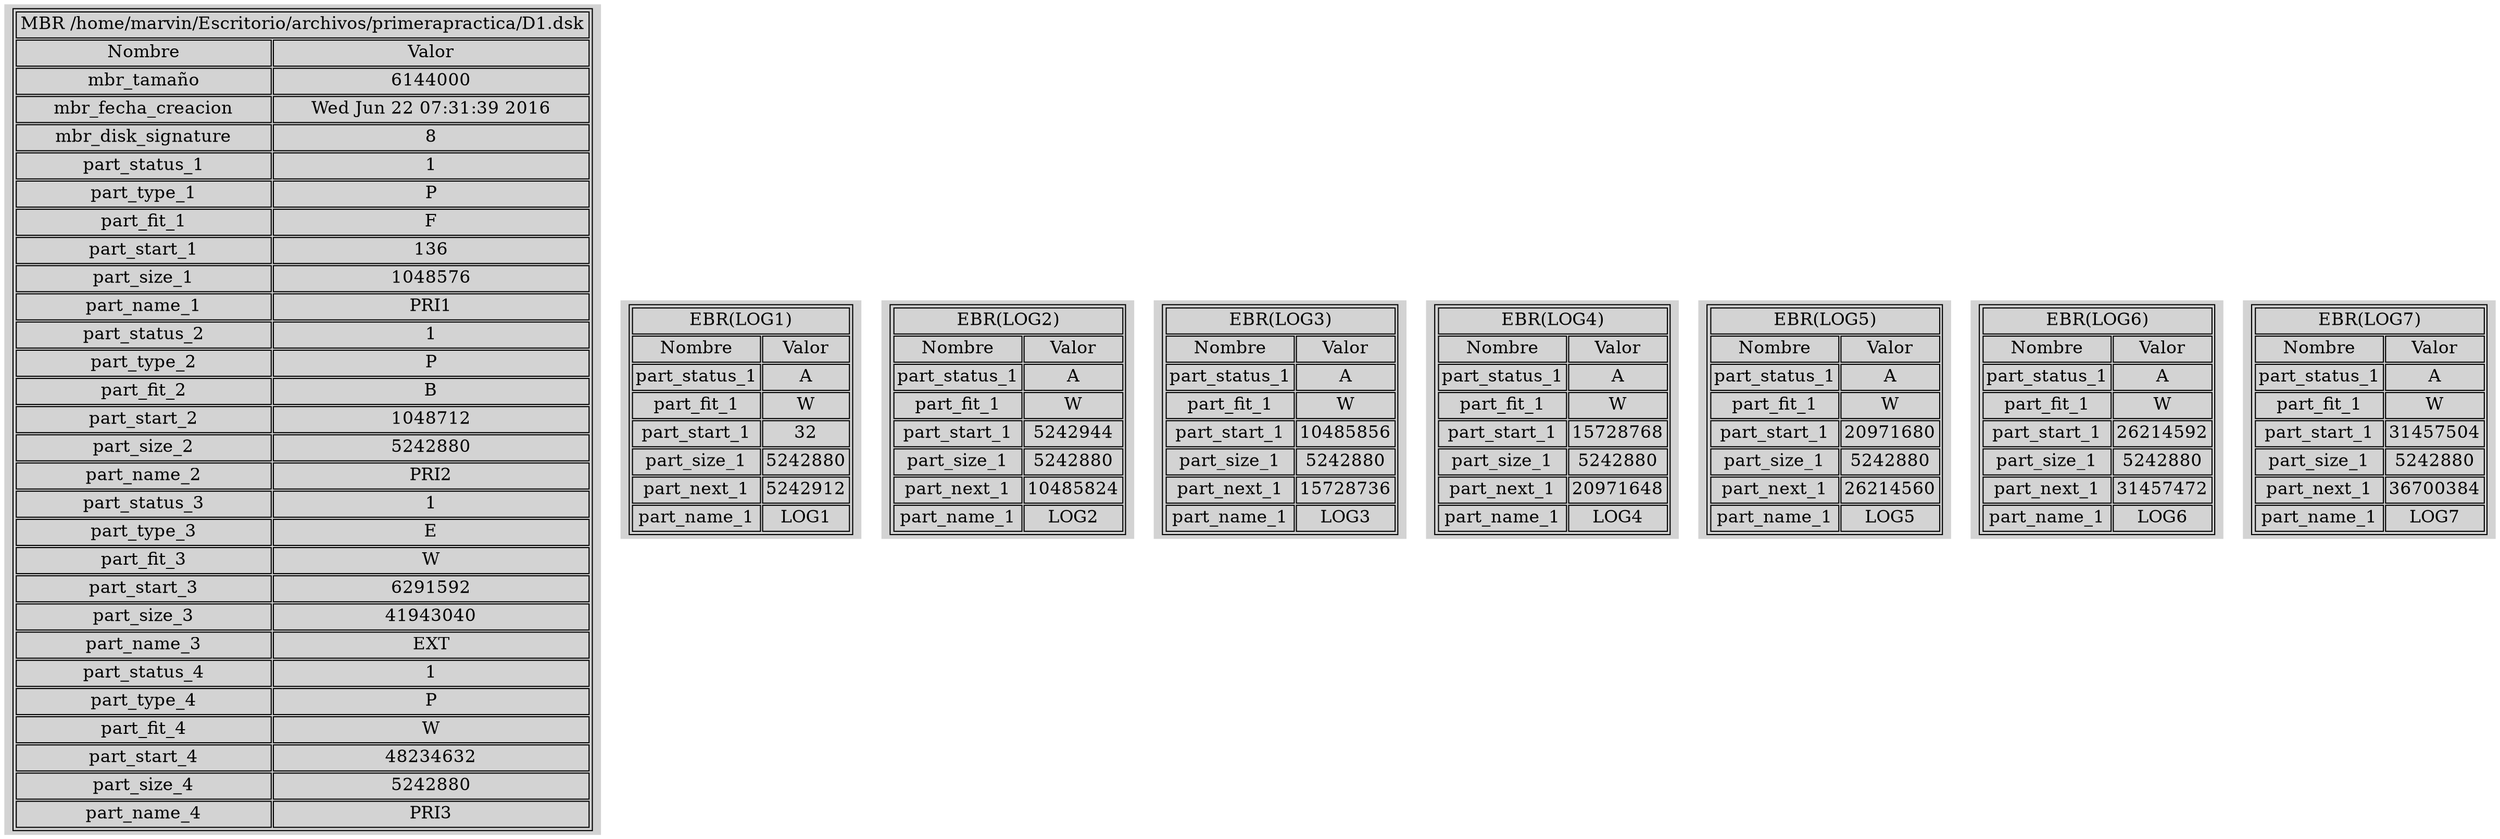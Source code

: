 digraph mbr {
 node [shape=plaintext]
 b [
      style=filled label=<
           <TABLE BORDER="1" CELLBORDER="1" CELLSPACING="2">
                 <TR>
                     <TD COLSPAN="2" ROWSPAN="1"><FONT POINT-SIZE="16">MBR /home/marvin/Escritorio/archivos/primerapractica/D1.dsk</FONT></TD>
                 </TR>
                 <TR>
                     <TD COLSPAN="1" ROWSPAN="1"><FONT POINT-SIZE="16">Nombre</FONT></TD>
                     <TD COLSPAN="1" ROWSPAN="1"><FONT POINT-SIZE="16">Valor</FONT></TD>
                 </TR>
                 <TR>
                     <TD COLSPAN="1" ROWSPAN="1"><FONT POINT-SIZE="16">mbr_tamaño</FONT></TD>
                     <TD COLSPAN="1" ROWSPAN="1"><FONT POINT-SIZE="16">6144000</FONT></TD>
                 </TR>
                 <TR>
                     <TD COLSPAN="1" ROWSPAN="1"><FONT POINT-SIZE="16">mbr_fecha_creacion</FONT></TD>
                     <TD COLSPAN="1" ROWSPAN="1"><FONT POINT-SIZE="16">Wed Jun 22 07:31:39 2016
</FONT></TD>
                 </TR>
                 <TR>
                     <TD COLSPAN="1" ROWSPAN="1"><FONT POINT-SIZE="16">mbr_disk_signature</FONT></TD>
                     <TD COLSPAN="1" ROWSPAN="1"><FONT POINT-SIZE="16">8</FONT></TD>
                 </TR>
                 <TR>
                     <TD COLSPAN="1" ROWSPAN="1"><FONT POINT-SIZE="16">part_status_1</FONT></TD>
                     <TD COLSPAN="1" ROWSPAN="1"><FONT POINT-SIZE="16">1</FONT></TD>
                 </TR>
                 <TR>
                     <TD COLSPAN="1" ROWSPAN="1"><FONT POINT-SIZE="16">part_type_1</FONT></TD>
                     <TD COLSPAN="1" ROWSPAN="1"><FONT POINT-SIZE="16">P</FONT></TD>
                 </TR>
                 <TR>
                     <TD COLSPAN="1" ROWSPAN="1"><FONT POINT-SIZE="16">part_fit_1</FONT></TD>
                     <TD COLSPAN="1" ROWSPAN="1"><FONT POINT-SIZE="16">F</FONT></TD>
                 </TR>
                 <TR>
                     <TD COLSPAN="1" ROWSPAN="1"><FONT POINT-SIZE="16">part_start_1</FONT></TD>
                     <TD COLSPAN="1" ROWSPAN="1"><FONT POINT-SIZE="16">136</FONT></TD>
                 </TR>
                 <TR>
                     <TD COLSPAN="1" ROWSPAN="1"><FONT POINT-SIZE="16">part_size_1</FONT></TD>
                     <TD COLSPAN="1" ROWSPAN="1"><FONT POINT-SIZE="16">1048576</FONT></TD>
                 </TR>
                 <TR>
                     <TD COLSPAN="1" ROWSPAN="1"><FONT POINT-SIZE="16">part_name_1</FONT></TD>
                     <TD COLSPAN="1" ROWSPAN="1"><FONT POINT-SIZE="16">PRI1</FONT></TD>
                 </TR>
                 <TR>
                     <TD COLSPAN="1" ROWSPAN="1"><FONT POINT-SIZE="16">part_status_2</FONT></TD>
                     <TD COLSPAN="1" ROWSPAN="1"><FONT POINT-SIZE="16">1</FONT></TD>
                 </TR>
                 <TR>
                     <TD COLSPAN="1" ROWSPAN="1"><FONT POINT-SIZE="16">part_type_2</FONT></TD>
                     <TD COLSPAN="1" ROWSPAN="1"><FONT POINT-SIZE="16">P</FONT></TD>
                 </TR>
                 <TR>
                     <TD COLSPAN="1" ROWSPAN="1"><FONT POINT-SIZE="16">part_fit_2</FONT></TD>
                     <TD COLSPAN="1" ROWSPAN="1"><FONT POINT-SIZE="16">B</FONT></TD>
                 </TR>
                 <TR>
                     <TD COLSPAN="1" ROWSPAN="1"><FONT POINT-SIZE="16">part_start_2</FONT></TD>
                     <TD COLSPAN="1" ROWSPAN="1"><FONT POINT-SIZE="16">1048712</FONT></TD>
                 </TR>
                 <TR>
                     <TD COLSPAN="1" ROWSPAN="1"><FONT POINT-SIZE="16">part_size_2</FONT></TD>
                     <TD COLSPAN="1" ROWSPAN="1"><FONT POINT-SIZE="16">5242880</FONT></TD>
                 </TR>
                 <TR>
                     <TD COLSPAN="1" ROWSPAN="1"><FONT POINT-SIZE="16">part_name_2</FONT></TD>
                     <TD COLSPAN="1" ROWSPAN="1"><FONT POINT-SIZE="16">PRI2</FONT></TD>
                 </TR>
                 <TR>
                     <TD COLSPAN="1" ROWSPAN="1"><FONT POINT-SIZE="16">part_status_3</FONT></TD>
                     <TD COLSPAN="1" ROWSPAN="1"><FONT POINT-SIZE="16">1</FONT></TD>
                 </TR>
                 <TR>
                     <TD COLSPAN="1" ROWSPAN="1"><FONT POINT-SIZE="16">part_type_3</FONT></TD>
                     <TD COLSPAN="1" ROWSPAN="1"><FONT POINT-SIZE="16">E</FONT></TD>
                 </TR>
                 <TR>
                     <TD COLSPAN="1" ROWSPAN="1"><FONT POINT-SIZE="16">part_fit_3</FONT></TD>
                     <TD COLSPAN="1" ROWSPAN="1"><FONT POINT-SIZE="16">W</FONT></TD>
                 </TR>
                 <TR>
                     <TD COLSPAN="1" ROWSPAN="1"><FONT POINT-SIZE="16">part_start_3</FONT></TD>
                     <TD COLSPAN="1" ROWSPAN="1"><FONT POINT-SIZE="16">6291592</FONT></TD>
                 </TR>
                 <TR>
                     <TD COLSPAN="1" ROWSPAN="1"><FONT POINT-SIZE="16">part_size_3</FONT></TD>
                     <TD COLSPAN="1" ROWSPAN="1"><FONT POINT-SIZE="16">41943040</FONT></TD>
                 </TR>
                 <TR>
                     <TD COLSPAN="1" ROWSPAN="1"><FONT POINT-SIZE="16">part_name_3</FONT></TD>
                     <TD COLSPAN="1" ROWSPAN="1"><FONT POINT-SIZE="16">EXT</FONT></TD>
                 </TR>
                 <TR>
                     <TD COLSPAN="1" ROWSPAN="1"><FONT POINT-SIZE="16">part_status_4</FONT></TD>
                     <TD COLSPAN="1" ROWSPAN="1"><FONT POINT-SIZE="16">1</FONT></TD>
                 </TR>
                 <TR>
                     <TD COLSPAN="1" ROWSPAN="1"><FONT POINT-SIZE="16">part_type_4</FONT></TD>
                     <TD COLSPAN="1" ROWSPAN="1"><FONT POINT-SIZE="16">P</FONT></TD>
                 </TR>
                 <TR>
                     <TD COLSPAN="1" ROWSPAN="1"><FONT POINT-SIZE="16">part_fit_4</FONT></TD>
                     <TD COLSPAN="1" ROWSPAN="1"><FONT POINT-SIZE="16">W</FONT></TD>
                 </TR>
                 <TR>
                     <TD COLSPAN="1" ROWSPAN="1"><FONT POINT-SIZE="16">part_start_4</FONT></TD>
                     <TD COLSPAN="1" ROWSPAN="1"><FONT POINT-SIZE="16">48234632</FONT></TD>
                 </TR>
                 <TR>
                     <TD COLSPAN="1" ROWSPAN="1"><FONT POINT-SIZE="16">part_size_4</FONT></TD>
                     <TD COLSPAN="1" ROWSPAN="1"><FONT POINT-SIZE="16">5242880</FONT></TD>
                 </TR>
                 <TR>
                     <TD COLSPAN="1" ROWSPAN="1"><FONT POINT-SIZE="16">part_name_4</FONT></TD>
                     <TD COLSPAN="1" ROWSPAN="1"><FONT POINT-SIZE="16">PRI3</FONT></TD>
                 </TR>









           </TABLE>>  
   ]
 LOG1 [
      style=filled label=<
           <TABLE BORDER="1" CELLBORDER="1" CELLSPACING="2">
                 <TR>
                     <TD COLSPAN="2" ROWSPAN="1"><FONT POINT-SIZE="16">EBR(LOG1)</FONT></TD>
                 </TR>
                 <TR>
                     <TD COLSPAN="1" ROWSPAN="1"><FONT POINT-SIZE="16">Nombre</FONT></TD>
                     <TD COLSPAN="1" ROWSPAN="1"><FONT POINT-SIZE="16">Valor</FONT></TD>
                 </TR>
                 <TR>
                     <TD COLSPAN="1" ROWSPAN="1"><FONT POINT-SIZE="16">part_status_1</FONT></TD>
                     <TD COLSPAN="1" ROWSPAN="1"><FONT POINT-SIZE="16">A</FONT></TD>
                 </TR>
                 <TR>
                     <TD COLSPAN="1" ROWSPAN="1"><FONT POINT-SIZE="16">part_fit_1</FONT></TD>
                     <TD COLSPAN="1" ROWSPAN="1"><FONT POINT-SIZE="16">W</FONT></TD>
                 </TR>
                 <TR>
                     <TD COLSPAN="1" ROWSPAN="1"><FONT POINT-SIZE="16">part_start_1</FONT></TD>
                     <TD COLSPAN="1" ROWSPAN="1"><FONT POINT-SIZE="16">32</FONT></TD>
                 </TR>
                 <TR>
                     <TD COLSPAN="1" ROWSPAN="1"><FONT POINT-SIZE="16">part_size_1</FONT></TD>
                     <TD COLSPAN="1" ROWSPAN="1"><FONT POINT-SIZE="16">5242880</FONT></TD>
                 </TR>
                 <TR>
                     <TD COLSPAN="1" ROWSPAN="1"><FONT POINT-SIZE="16">part_next_1</FONT></TD>
                     <TD COLSPAN="1" ROWSPAN="1"><FONT POINT-SIZE="16">5242912</FONT></TD>
                 </TR>
                 <TR>
                     <TD COLSPAN="1" ROWSPAN="1"><FONT POINT-SIZE="16">part_name_1</FONT></TD>
                     <TD COLSPAN="1" ROWSPAN="1"><FONT POINT-SIZE="16">LOG1</FONT></TD>
                 </TR>
           </TABLE>>  
   ]
 LOG2 [
      style=filled label=<
           <TABLE BORDER="1" CELLBORDER="1" CELLSPACING="2">
                 <TR>
                     <TD COLSPAN="2" ROWSPAN="1"><FONT POINT-SIZE="16">EBR(LOG2)</FONT></TD>
                 </TR>
                 <TR>
                     <TD COLSPAN="1" ROWSPAN="1"><FONT POINT-SIZE="16">Nombre</FONT></TD>
                     <TD COLSPAN="1" ROWSPAN="1"><FONT POINT-SIZE="16">Valor</FONT></TD>
                 </TR>
                 <TR>
                     <TD COLSPAN="1" ROWSPAN="1"><FONT POINT-SIZE="16">part_status_1</FONT></TD>
                     <TD COLSPAN="1" ROWSPAN="1"><FONT POINT-SIZE="16">A</FONT></TD>
                 </TR>
                 <TR>
                     <TD COLSPAN="1" ROWSPAN="1"><FONT POINT-SIZE="16">part_fit_1</FONT></TD>
                     <TD COLSPAN="1" ROWSPAN="1"><FONT POINT-SIZE="16">W</FONT></TD>
                 </TR>
                 <TR>
                     <TD COLSPAN="1" ROWSPAN="1"><FONT POINT-SIZE="16">part_start_1</FONT></TD>
                     <TD COLSPAN="1" ROWSPAN="1"><FONT POINT-SIZE="16">5242944</FONT></TD>
                 </TR>
                 <TR>
                     <TD COLSPAN="1" ROWSPAN="1"><FONT POINT-SIZE="16">part_size_1</FONT></TD>
                     <TD COLSPAN="1" ROWSPAN="1"><FONT POINT-SIZE="16">5242880</FONT></TD>
                 </TR>
                 <TR>
                     <TD COLSPAN="1" ROWSPAN="1"><FONT POINT-SIZE="16">part_next_1</FONT></TD>
                     <TD COLSPAN="1" ROWSPAN="1"><FONT POINT-SIZE="16">10485824</FONT></TD>
                 </TR>
                 <TR>
                     <TD COLSPAN="1" ROWSPAN="1"><FONT POINT-SIZE="16">part_name_1</FONT></TD>
                     <TD COLSPAN="1" ROWSPAN="1"><FONT POINT-SIZE="16">LOG2</FONT></TD>
                 </TR>
           </TABLE>>  
   ]

 LOG3 [
      style=filled label=<
           <TABLE BORDER="1" CELLBORDER="1" CELLSPACING="2">
                 <TR>
                     <TD COLSPAN="2" ROWSPAN="1"><FONT POINT-SIZE="16">EBR(LOG3)</FONT></TD>
                 </TR>
                 <TR>
                     <TD COLSPAN="1" ROWSPAN="1"><FONT POINT-SIZE="16">Nombre</FONT></TD>
                     <TD COLSPAN="1" ROWSPAN="1"><FONT POINT-SIZE="16">Valor</FONT></TD>
                 </TR>
                 <TR>
                     <TD COLSPAN="1" ROWSPAN="1"><FONT POINT-SIZE="16">part_status_1</FONT></TD>
                     <TD COLSPAN="1" ROWSPAN="1"><FONT POINT-SIZE="16">A</FONT></TD>
                 </TR>
                 <TR>
                     <TD COLSPAN="1" ROWSPAN="1"><FONT POINT-SIZE="16">part_fit_1</FONT></TD>
                     <TD COLSPAN="1" ROWSPAN="1"><FONT POINT-SIZE="16">W</FONT></TD>
                 </TR>
                 <TR>
                     <TD COLSPAN="1" ROWSPAN="1"><FONT POINT-SIZE="16">part_start_1</FONT></TD>
                     <TD COLSPAN="1" ROWSPAN="1"><FONT POINT-SIZE="16">10485856</FONT></TD>
                 </TR>
                 <TR>
                     <TD COLSPAN="1" ROWSPAN="1"><FONT POINT-SIZE="16">part_size_1</FONT></TD>
                     <TD COLSPAN="1" ROWSPAN="1"><FONT POINT-SIZE="16">5242880</FONT></TD>
                 </TR>
                 <TR>
                     <TD COLSPAN="1" ROWSPAN="1"><FONT POINT-SIZE="16">part_next_1</FONT></TD>
                     <TD COLSPAN="1" ROWSPAN="1"><FONT POINT-SIZE="16">15728736</FONT></TD>
                 </TR>
                 <TR>
                     <TD COLSPAN="1" ROWSPAN="1"><FONT POINT-SIZE="16">part_name_1</FONT></TD>
                     <TD COLSPAN="1" ROWSPAN="1"><FONT POINT-SIZE="16">LOG3</FONT></TD>
                 </TR>
           </TABLE>>  
   ]

 LOG4 [
      style=filled label=<
           <TABLE BORDER="1" CELLBORDER="1" CELLSPACING="2">
                 <TR>
                     <TD COLSPAN="2" ROWSPAN="1"><FONT POINT-SIZE="16">EBR(LOG4)</FONT></TD>
                 </TR>
                 <TR>
                     <TD COLSPAN="1" ROWSPAN="1"><FONT POINT-SIZE="16">Nombre</FONT></TD>
                     <TD COLSPAN="1" ROWSPAN="1"><FONT POINT-SIZE="16">Valor</FONT></TD>
                 </TR>
                 <TR>
                     <TD COLSPAN="1" ROWSPAN="1"><FONT POINT-SIZE="16">part_status_1</FONT></TD>
                     <TD COLSPAN="1" ROWSPAN="1"><FONT POINT-SIZE="16">A</FONT></TD>
                 </TR>
                 <TR>
                     <TD COLSPAN="1" ROWSPAN="1"><FONT POINT-SIZE="16">part_fit_1</FONT></TD>
                     <TD COLSPAN="1" ROWSPAN="1"><FONT POINT-SIZE="16">W</FONT></TD>
                 </TR>
                 <TR>
                     <TD COLSPAN="1" ROWSPAN="1"><FONT POINT-SIZE="16">part_start_1</FONT></TD>
                     <TD COLSPAN="1" ROWSPAN="1"><FONT POINT-SIZE="16">15728768</FONT></TD>
                 </TR>
                 <TR>
                     <TD COLSPAN="1" ROWSPAN="1"><FONT POINT-SIZE="16">part_size_1</FONT></TD>
                     <TD COLSPAN="1" ROWSPAN="1"><FONT POINT-SIZE="16">5242880</FONT></TD>
                 </TR>
                 <TR>
                     <TD COLSPAN="1" ROWSPAN="1"><FONT POINT-SIZE="16">part_next_1</FONT></TD>
                     <TD COLSPAN="1" ROWSPAN="1"><FONT POINT-SIZE="16">20971648</FONT></TD>
                 </TR>
                 <TR>
                     <TD COLSPAN="1" ROWSPAN="1"><FONT POINT-SIZE="16">part_name_1</FONT></TD>
                     <TD COLSPAN="1" ROWSPAN="1"><FONT POINT-SIZE="16">LOG4</FONT></TD>
                 </TR>
           </TABLE>>  
   ]

 LOG5 [
      style=filled label=<
           <TABLE BORDER="1" CELLBORDER="1" CELLSPACING="2">
                 <TR>
                     <TD COLSPAN="2" ROWSPAN="1"><FONT POINT-SIZE="16">EBR(LOG5)</FONT></TD>
                 </TR>
                 <TR>
                     <TD COLSPAN="1" ROWSPAN="1"><FONT POINT-SIZE="16">Nombre</FONT></TD>
                     <TD COLSPAN="1" ROWSPAN="1"><FONT POINT-SIZE="16">Valor</FONT></TD>
                 </TR>
                 <TR>
                     <TD COLSPAN="1" ROWSPAN="1"><FONT POINT-SIZE="16">part_status_1</FONT></TD>
                     <TD COLSPAN="1" ROWSPAN="1"><FONT POINT-SIZE="16">A</FONT></TD>
                 </TR>
                 <TR>
                     <TD COLSPAN="1" ROWSPAN="1"><FONT POINT-SIZE="16">part_fit_1</FONT></TD>
                     <TD COLSPAN="1" ROWSPAN="1"><FONT POINT-SIZE="16">W</FONT></TD>
                 </TR>
                 <TR>
                     <TD COLSPAN="1" ROWSPAN="1"><FONT POINT-SIZE="16">part_start_1</FONT></TD>
                     <TD COLSPAN="1" ROWSPAN="1"><FONT POINT-SIZE="16">20971680</FONT></TD>
                 </TR>
                 <TR>
                     <TD COLSPAN="1" ROWSPAN="1"><FONT POINT-SIZE="16">part_size_1</FONT></TD>
                     <TD COLSPAN="1" ROWSPAN="1"><FONT POINT-SIZE="16">5242880</FONT></TD>
                 </TR>
                 <TR>
                     <TD COLSPAN="1" ROWSPAN="1"><FONT POINT-SIZE="16">part_next_1</FONT></TD>
                     <TD COLSPAN="1" ROWSPAN="1"><FONT POINT-SIZE="16">26214560</FONT></TD>
                 </TR>
                 <TR>
                     <TD COLSPAN="1" ROWSPAN="1"><FONT POINT-SIZE="16">part_name_1</FONT></TD>
                     <TD COLSPAN="1" ROWSPAN="1"><FONT POINT-SIZE="16">LOG5</FONT></TD>
                 </TR>
           </TABLE>>  
   ]

 LOG6 [
      style=filled label=<
           <TABLE BORDER="1" CELLBORDER="1" CELLSPACING="2">
                 <TR>
                     <TD COLSPAN="2" ROWSPAN="1"><FONT POINT-SIZE="16">EBR(LOG6)</FONT></TD>
                 </TR>
                 <TR>
                     <TD COLSPAN="1" ROWSPAN="1"><FONT POINT-SIZE="16">Nombre</FONT></TD>
                     <TD COLSPAN="1" ROWSPAN="1"><FONT POINT-SIZE="16">Valor</FONT></TD>
                 </TR>
                 <TR>
                     <TD COLSPAN="1" ROWSPAN="1"><FONT POINT-SIZE="16">part_status_1</FONT></TD>
                     <TD COLSPAN="1" ROWSPAN="1"><FONT POINT-SIZE="16">A</FONT></TD>
                 </TR>
                 <TR>
                     <TD COLSPAN="1" ROWSPAN="1"><FONT POINT-SIZE="16">part_fit_1</FONT></TD>
                     <TD COLSPAN="1" ROWSPAN="1"><FONT POINT-SIZE="16">W</FONT></TD>
                 </TR>
                 <TR>
                     <TD COLSPAN="1" ROWSPAN="1"><FONT POINT-SIZE="16">part_start_1</FONT></TD>
                     <TD COLSPAN="1" ROWSPAN="1"><FONT POINT-SIZE="16">26214592</FONT></TD>
                 </TR>
                 <TR>
                     <TD COLSPAN="1" ROWSPAN="1"><FONT POINT-SIZE="16">part_size_1</FONT></TD>
                     <TD COLSPAN="1" ROWSPAN="1"><FONT POINT-SIZE="16">5242880</FONT></TD>
                 </TR>
                 <TR>
                     <TD COLSPAN="1" ROWSPAN="1"><FONT POINT-SIZE="16">part_next_1</FONT></TD>
                     <TD COLSPAN="1" ROWSPAN="1"><FONT POINT-SIZE="16">31457472</FONT></TD>
                 </TR>
                 <TR>
                     <TD COLSPAN="1" ROWSPAN="1"><FONT POINT-SIZE="16">part_name_1</FONT></TD>
                     <TD COLSPAN="1" ROWSPAN="1"><FONT POINT-SIZE="16">LOG6</FONT></TD>
                 </TR>
           </TABLE>>  
   ]

 LOG7 [
      style=filled label=<
           <TABLE BORDER="1" CELLBORDER="1" CELLSPACING="2">
                 <TR>
                     <TD COLSPAN="2" ROWSPAN="1"><FONT POINT-SIZE="16">EBR(LOG7)</FONT></TD>
                 </TR>
                 <TR>
                     <TD COLSPAN="1" ROWSPAN="1"><FONT POINT-SIZE="16">Nombre</FONT></TD>
                     <TD COLSPAN="1" ROWSPAN="1"><FONT POINT-SIZE="16">Valor</FONT></TD>
                 </TR>
                 <TR>
                     <TD COLSPAN="1" ROWSPAN="1"><FONT POINT-SIZE="16">part_status_1</FONT></TD>
                     <TD COLSPAN="1" ROWSPAN="1"><FONT POINT-SIZE="16">A</FONT></TD>
                 </TR>
                 <TR>
                     <TD COLSPAN="1" ROWSPAN="1"><FONT POINT-SIZE="16">part_fit_1</FONT></TD>
                     <TD COLSPAN="1" ROWSPAN="1"><FONT POINT-SIZE="16">W</FONT></TD>
                 </TR>
                 <TR>
                     <TD COLSPAN="1" ROWSPAN="1"><FONT POINT-SIZE="16">part_start_1</FONT></TD>
                     <TD COLSPAN="1" ROWSPAN="1"><FONT POINT-SIZE="16">31457504</FONT></TD>
                 </TR>
                 <TR>
                     <TD COLSPAN="1" ROWSPAN="1"><FONT POINT-SIZE="16">part_size_1</FONT></TD>
                     <TD COLSPAN="1" ROWSPAN="1"><FONT POINT-SIZE="16">5242880</FONT></TD>
                 </TR>
                 <TR>
                     <TD COLSPAN="1" ROWSPAN="1"><FONT POINT-SIZE="16">part_next_1</FONT></TD>
                     <TD COLSPAN="1" ROWSPAN="1"><FONT POINT-SIZE="16">36700384</FONT></TD>
                 </TR>
                 <TR>
                     <TD COLSPAN="1" ROWSPAN="1"><FONT POINT-SIZE="16">part_name_1</FONT></TD>
                     <TD COLSPAN="1" ROWSPAN="1"><FONT POINT-SIZE="16">LOG7</FONT></TD>
                 </TR>
           </TABLE>>  
   ]

}

